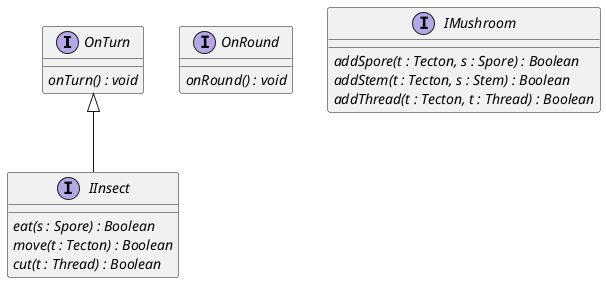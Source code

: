 @startuml interface

interface OnTurn{
    {abstract} onTurn() : void
}

interface OnRound{
    {abstract} onRound() : void
}

interface IInsect implements OnTurn{
    {abstract} eat(s : Spore) : Boolean
    {abstract} move(t : Tecton) : Boolean
    {abstract} cut(t : Thread) : Boolean
}

interface IMushroom{
    {abstract} addSpore(t : Tecton, s : Spore) : Boolean
    {abstract} addStem(t : Tecton, s : Stem) : Boolean
    {abstract} addThread(t : Tecton, t : Thread) : Boolean
}

@enduml